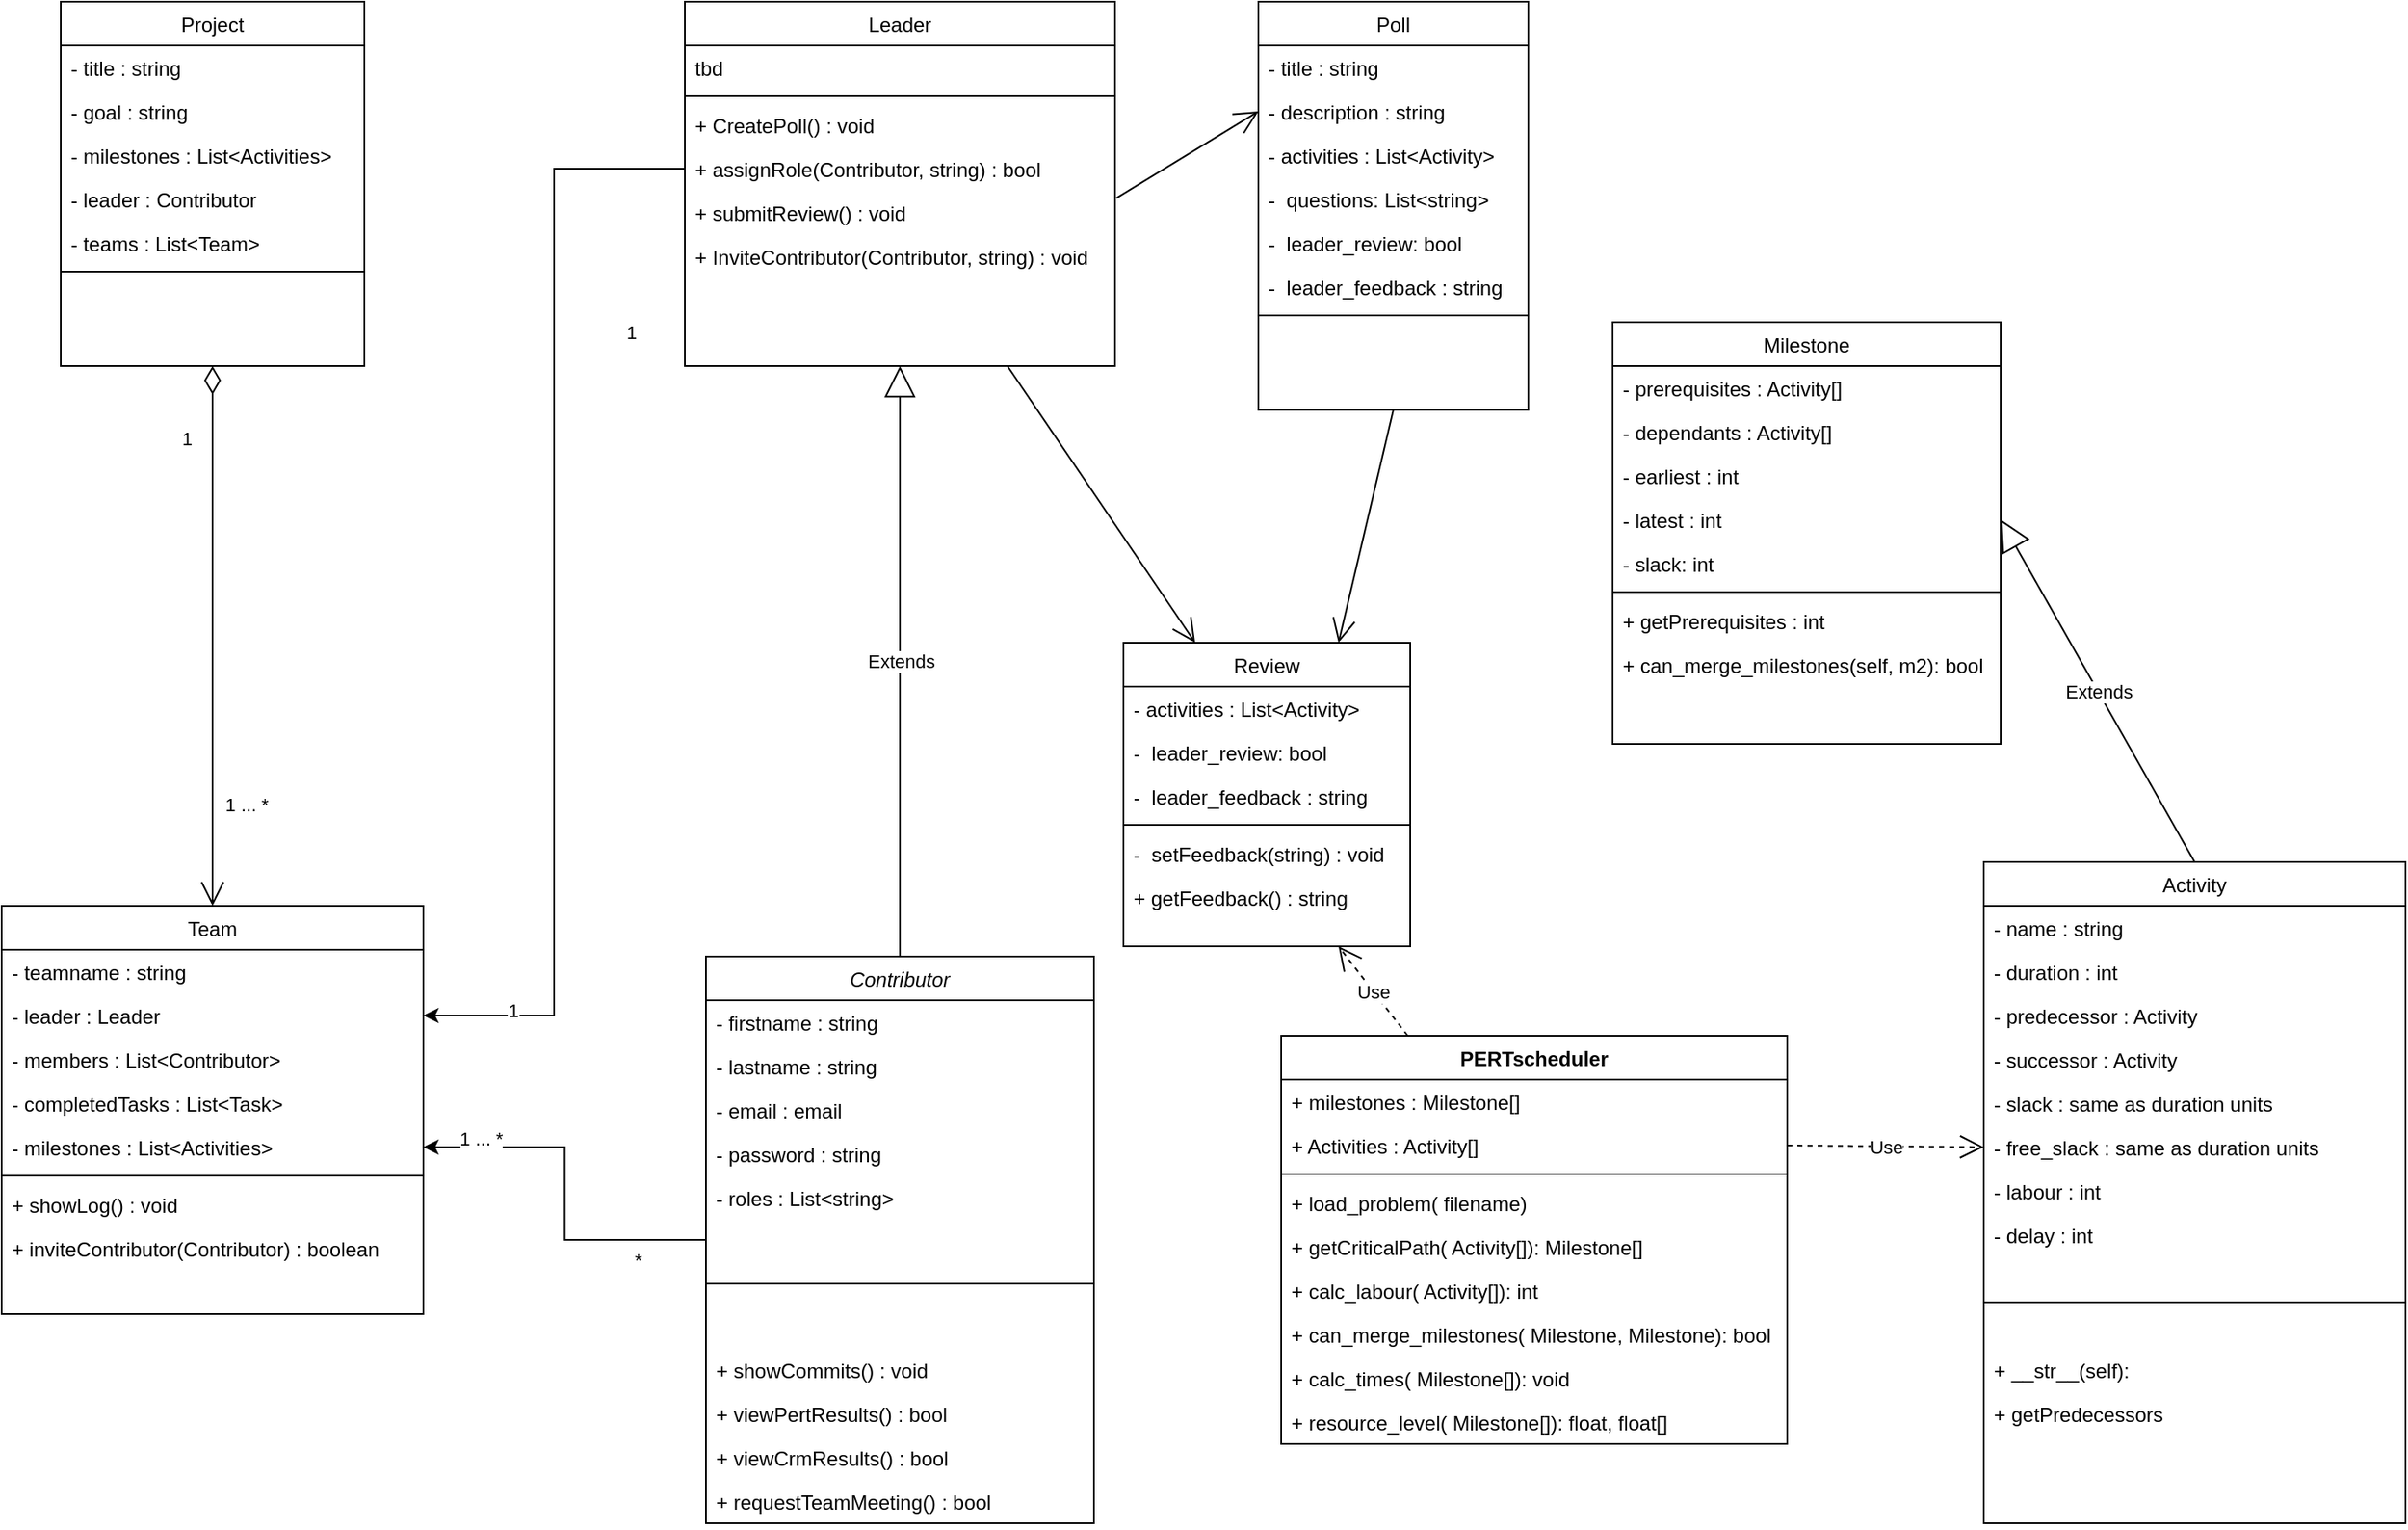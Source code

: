 <mxfile version="14.4.4" type="device"><diagram id="C5RBs43oDa-KdzZeNtuy" name="Page-1"><mxGraphModel dx="1887" dy="2229" grid="1" gridSize="10" guides="1" tooltips="1" connect="1" arrows="1" fold="1" page="1" pageScale="1" pageWidth="827" pageHeight="1169" math="0" shadow="0"><root><mxCell id="WIyWlLk6GJQsqaUBKTNV-0"/><mxCell id="WIyWlLk6GJQsqaUBKTNV-1" parent="WIyWlLk6GJQsqaUBKTNV-0"/><mxCell id="zkfFHV4jXpPFQw0GAbJ--0" value="Contributor" style="swimlane;fontStyle=2;align=center;verticalAlign=top;childLayout=stackLayout;horizontal=1;startSize=26;horizontalStack=0;resizeParent=1;resizeLast=0;collapsible=1;marginBottom=0;rounded=0;shadow=0;strokeWidth=1;" parent="WIyWlLk6GJQsqaUBKTNV-1" vertex="1"><mxGeometry x="-227.5" y="-554" width="230" height="336" as="geometry"><mxRectangle x="230" y="140" width="160" height="26" as="alternateBounds"/></mxGeometry></mxCell><mxCell id="zkfFHV4jXpPFQw0GAbJ--1" value="- firstname : string" style="text;align=left;verticalAlign=top;spacingLeft=4;spacingRight=4;overflow=hidden;rotatable=0;points=[[0,0.5],[1,0.5]];portConstraint=eastwest;" parent="zkfFHV4jXpPFQw0GAbJ--0" vertex="1"><mxGeometry y="26" width="230" height="26" as="geometry"/></mxCell><mxCell id="zkfFHV4jXpPFQw0GAbJ--2" value="- lastname : string" style="text;align=left;verticalAlign=top;spacingLeft=4;spacingRight=4;overflow=hidden;rotatable=0;points=[[0,0.5],[1,0.5]];portConstraint=eastwest;rounded=0;shadow=0;html=0;" parent="zkfFHV4jXpPFQw0GAbJ--0" vertex="1"><mxGeometry y="52" width="230" height="26" as="geometry"/></mxCell><mxCell id="zkfFHV4jXpPFQw0GAbJ--3" value="- email : email" style="text;align=left;verticalAlign=top;spacingLeft=4;spacingRight=4;overflow=hidden;rotatable=0;points=[[0,0.5],[1,0.5]];portConstraint=eastwest;rounded=0;shadow=0;html=0;" parent="zkfFHV4jXpPFQw0GAbJ--0" vertex="1"><mxGeometry y="78" width="230" height="26" as="geometry"/></mxCell><mxCell id="mMyYMIlXnBvSzYlqpb_L-0" value="- password : string" style="text;align=left;verticalAlign=top;spacingLeft=4;spacingRight=4;overflow=hidden;rotatable=0;points=[[0,0.5],[1,0.5]];portConstraint=eastwest;rounded=0;shadow=0;html=0;" parent="zkfFHV4jXpPFQw0GAbJ--0" vertex="1"><mxGeometry y="104" width="230" height="26" as="geometry"/></mxCell><mxCell id="mMyYMIlXnBvSzYlqpb_L-1" value="- roles : List&lt;string&gt;" style="text;align=left;verticalAlign=top;spacingLeft=4;spacingRight=4;overflow=hidden;rotatable=0;points=[[0,0.5],[1,0.5]];portConstraint=eastwest;rounded=0;shadow=0;html=0;" parent="zkfFHV4jXpPFQw0GAbJ--0" vertex="1"><mxGeometry y="130" width="230" height="26" as="geometry"/></mxCell><mxCell id="zkfFHV4jXpPFQw0GAbJ--4" value="" style="line;html=1;strokeWidth=1;align=left;verticalAlign=middle;spacingTop=-1;spacingLeft=3;spacingRight=3;rotatable=0;labelPosition=right;points=[];portConstraint=eastwest;" parent="zkfFHV4jXpPFQw0GAbJ--0" vertex="1"><mxGeometry y="156" width="230" height="76" as="geometry"/></mxCell><mxCell id="zkfFHV4jXpPFQw0GAbJ--24" value="+ showCommits() : void" style="text;align=left;verticalAlign=top;spacingLeft=4;spacingRight=4;overflow=hidden;rotatable=0;points=[[0,0.5],[1,0.5]];portConstraint=eastwest;" parent="zkfFHV4jXpPFQw0GAbJ--0" vertex="1"><mxGeometry y="232" width="230" height="26" as="geometry"/></mxCell><mxCell id="zTDlaWQzGtv6-AodyAiM-86" value="+ viewPertResults() : bool" style="text;align=left;verticalAlign=top;spacingLeft=4;spacingRight=4;overflow=hidden;rotatable=0;points=[[0,0.5],[1,0.5]];portConstraint=eastwest;" parent="zkfFHV4jXpPFQw0GAbJ--0" vertex="1"><mxGeometry y="258" width="230" height="26" as="geometry"/></mxCell><mxCell id="zTDlaWQzGtv6-AodyAiM-60" value="+ viewCrmResults() : bool" style="text;align=left;verticalAlign=top;spacingLeft=4;spacingRight=4;overflow=hidden;rotatable=0;points=[[0,0.5],[1,0.5]];portConstraint=eastwest;" parent="zkfFHV4jXpPFQw0GAbJ--0" vertex="1"><mxGeometry y="284" width="230" height="26" as="geometry"/></mxCell><mxCell id="mMyYMIlXnBvSzYlqpb_L-12" value="+ requestTeamMeeting() : bool" style="text;align=left;verticalAlign=top;spacingLeft=4;spacingRight=4;overflow=hidden;rotatable=0;points=[[0,0.5],[1,0.5]];portConstraint=eastwest;" parent="zkfFHV4jXpPFQw0GAbJ--0" vertex="1"><mxGeometry y="310" width="230" height="26" as="geometry"/></mxCell><mxCell id="zkfFHV4jXpPFQw0GAbJ--17" value="Leader" style="swimlane;fontStyle=0;align=center;verticalAlign=top;childLayout=stackLayout;horizontal=1;startSize=26;horizontalStack=0;resizeParent=1;resizeLast=0;collapsible=1;marginBottom=0;rounded=0;shadow=0;strokeWidth=1;" parent="WIyWlLk6GJQsqaUBKTNV-1" vertex="1"><mxGeometry x="-240" y="-1120" width="255" height="216" as="geometry"><mxRectangle x="550" y="140" width="160" height="26" as="alternateBounds"/></mxGeometry></mxCell><mxCell id="zkfFHV4jXpPFQw0GAbJ--18" value="tbd" style="text;align=left;verticalAlign=top;spacingLeft=4;spacingRight=4;overflow=hidden;rotatable=0;points=[[0,0.5],[1,0.5]];portConstraint=eastwest;" parent="zkfFHV4jXpPFQw0GAbJ--17" vertex="1"><mxGeometry y="26" width="255" height="26" as="geometry"/></mxCell><mxCell id="zkfFHV4jXpPFQw0GAbJ--23" value="" style="line;html=1;strokeWidth=1;align=left;verticalAlign=middle;spacingTop=-1;spacingLeft=3;spacingRight=3;rotatable=0;labelPosition=right;points=[];portConstraint=eastwest;" parent="zkfFHV4jXpPFQw0GAbJ--17" vertex="1"><mxGeometry y="52" width="255" height="8" as="geometry"/></mxCell><mxCell id="zTDlaWQzGtv6-AodyAiM-107" value="+ CreatePoll() : void" style="text;align=left;verticalAlign=top;spacingLeft=4;spacingRight=4;overflow=hidden;rotatable=0;points=[[0,0.5],[1,0.5]];portConstraint=eastwest;" parent="zkfFHV4jXpPFQw0GAbJ--17" vertex="1"><mxGeometry y="60" width="255" height="26" as="geometry"/></mxCell><mxCell id="zTDlaWQzGtv6-AodyAiM-81" value="+ assignRole(Contributor, string) : bool" style="text;align=left;verticalAlign=top;spacingLeft=4;spacingRight=4;overflow=hidden;rotatable=0;points=[[0,0.5],[1,0.5]];portConstraint=eastwest;" parent="zkfFHV4jXpPFQw0GAbJ--17" vertex="1"><mxGeometry y="86" width="255" height="26" as="geometry"/></mxCell><mxCell id="jxqnZkA10zLPc2rTyy5A-19" value="+ submitReview() : void" style="text;align=left;verticalAlign=top;spacingLeft=4;spacingRight=4;overflow=hidden;rotatable=0;points=[[0,0.5],[1,0.5]];portConstraint=eastwest;" parent="zkfFHV4jXpPFQw0GAbJ--17" vertex="1"><mxGeometry y="112" width="255" height="26" as="geometry"/></mxCell><mxCell id="zTDlaWQzGtv6-AodyAiM-108" value="+ InviteContributor(Contributor, string) : void" style="text;align=left;verticalAlign=top;spacingLeft=4;spacingRight=4;overflow=hidden;rotatable=0;points=[[0,0.5],[1,0.5]];portConstraint=eastwest;" parent="zkfFHV4jXpPFQw0GAbJ--17" vertex="1"><mxGeometry y="138" width="255" height="26" as="geometry"/></mxCell><mxCell id="jxqnZkA10zLPc2rTyy5A-0" value="Extends" style="endArrow=block;endSize=16;endFill=0;html=1;exitX=0.5;exitY=0;exitDx=0;exitDy=0;entryX=0.5;entryY=1;entryDx=0;entryDy=0;" parent="WIyWlLk6GJQsqaUBKTNV-1" source="zkfFHV4jXpPFQw0GAbJ--0" target="zkfFHV4jXpPFQw0GAbJ--17" edge="1"><mxGeometry width="160" relative="1" as="geometry"><mxPoint x="270" y="-420" as="sourcePoint"/><mxPoint x="83" y="-500" as="targetPoint"/></mxGeometry></mxCell><mxCell id="jxqnZkA10zLPc2rTyy5A-2" value="Project" style="swimlane;fontStyle=0;align=center;verticalAlign=top;childLayout=stackLayout;horizontal=1;startSize=26;horizontalStack=0;resizeParent=1;resizeLast=0;collapsible=1;marginBottom=0;rounded=0;shadow=0;strokeWidth=1;" parent="WIyWlLk6GJQsqaUBKTNV-1" vertex="1"><mxGeometry x="-610" y="-1120" width="180" height="216" as="geometry"><mxRectangle x="550" y="140" width="160" height="26" as="alternateBounds"/></mxGeometry></mxCell><mxCell id="jxqnZkA10zLPc2rTyy5A-7" value="- title : string" style="text;align=left;verticalAlign=top;spacingLeft=4;spacingRight=4;overflow=hidden;rotatable=0;points=[[0,0.5],[1,0.5]];portConstraint=eastwest;" parent="jxqnZkA10zLPc2rTyy5A-2" vertex="1"><mxGeometry y="26" width="180" height="26" as="geometry"/></mxCell><mxCell id="jxqnZkA10zLPc2rTyy5A-34" value="- goal : string" style="text;align=left;verticalAlign=top;spacingLeft=4;spacingRight=4;overflow=hidden;rotatable=0;points=[[0,0.5],[1,0.5]];portConstraint=eastwest;" parent="jxqnZkA10zLPc2rTyy5A-2" vertex="1"><mxGeometry y="52" width="180" height="26" as="geometry"/></mxCell><mxCell id="jxqnZkA10zLPc2rTyy5A-15" value="- milestones : List&lt;Activities&gt;" style="text;align=left;verticalAlign=top;spacingLeft=4;spacingRight=4;overflow=hidden;rotatable=0;points=[[0,0.5],[1,0.5]];portConstraint=eastwest;" parent="jxqnZkA10zLPc2rTyy5A-2" vertex="1"><mxGeometry y="78" width="180" height="26" as="geometry"/></mxCell><mxCell id="zTDlaWQzGtv6-AodyAiM-46" value="- leader : Contributor" style="text;align=left;verticalAlign=top;spacingLeft=4;spacingRight=4;overflow=hidden;rotatable=0;points=[[0,0.5],[1,0.5]];portConstraint=eastwest;" parent="jxqnZkA10zLPc2rTyy5A-2" vertex="1"><mxGeometry y="104" width="180" height="26" as="geometry"/></mxCell><mxCell id="zTDlaWQzGtv6-AodyAiM-59" value="- teams : List&lt;Team&gt;" style="text;align=left;verticalAlign=top;spacingLeft=4;spacingRight=4;overflow=hidden;rotatable=0;points=[[0,0.5],[1,0.5]];portConstraint=eastwest;" parent="jxqnZkA10zLPc2rTyy5A-2" vertex="1"><mxGeometry y="130" width="180" height="26" as="geometry"/></mxCell><mxCell id="jxqnZkA10zLPc2rTyy5A-4" value="" style="line;html=1;strokeWidth=1;align=left;verticalAlign=middle;spacingTop=-1;spacingLeft=3;spacingRight=3;rotatable=0;labelPosition=right;points=[];portConstraint=eastwest;" parent="jxqnZkA10zLPc2rTyy5A-2" vertex="1"><mxGeometry y="156" width="180" height="8" as="geometry"/></mxCell><mxCell id="jxqnZkA10zLPc2rTyy5A-16" value="Poll" style="swimlane;fontStyle=0;align=center;verticalAlign=top;childLayout=stackLayout;horizontal=1;startSize=26;horizontalStack=0;resizeParent=1;resizeLast=0;collapsible=1;marginBottom=0;rounded=0;shadow=0;strokeWidth=1;" parent="WIyWlLk6GJQsqaUBKTNV-1" vertex="1"><mxGeometry x="100" y="-1120" width="160" height="242" as="geometry"><mxRectangle x="550" y="140" width="160" height="26" as="alternateBounds"/></mxGeometry></mxCell><mxCell id="jxqnZkA10zLPc2rTyy5A-17" value="- title : string" style="text;align=left;verticalAlign=top;spacingLeft=4;spacingRight=4;overflow=hidden;rotatable=0;points=[[0,0.5],[1,0.5]];portConstraint=eastwest;" parent="jxqnZkA10zLPc2rTyy5A-16" vertex="1"><mxGeometry y="26" width="160" height="26" as="geometry"/></mxCell><mxCell id="jxqnZkA10zLPc2rTyy5A-21" value="- description : string" style="text;align=left;verticalAlign=top;spacingLeft=4;spacingRight=4;overflow=hidden;rotatable=0;points=[[0,0.5],[1,0.5]];portConstraint=eastwest;" parent="jxqnZkA10zLPc2rTyy5A-16" vertex="1"><mxGeometry y="52" width="160" height="26" as="geometry"/></mxCell><mxCell id="jxqnZkA10zLPc2rTyy5A-25" value="- activities : List&lt;Activity&gt;" style="text;align=left;verticalAlign=top;spacingLeft=4;spacingRight=4;overflow=hidden;rotatable=0;points=[[0,0.5],[1,0.5]];portConstraint=eastwest;" parent="jxqnZkA10zLPc2rTyy5A-16" vertex="1"><mxGeometry y="78" width="160" height="26" as="geometry"/></mxCell><mxCell id="jxqnZkA10zLPc2rTyy5A-22" value="-  questions: List&lt;string&gt;" style="text;align=left;verticalAlign=top;spacingLeft=4;spacingRight=4;overflow=hidden;rotatable=0;points=[[0,0.5],[1,0.5]];portConstraint=eastwest;" parent="jxqnZkA10zLPc2rTyy5A-16" vertex="1"><mxGeometry y="104" width="160" height="26" as="geometry"/></mxCell><mxCell id="jxqnZkA10zLPc2rTyy5A-23" value="-  leader_review: bool" style="text;align=left;verticalAlign=top;spacingLeft=4;spacingRight=4;overflow=hidden;rotatable=0;points=[[0,0.5],[1,0.5]];portConstraint=eastwest;" parent="jxqnZkA10zLPc2rTyy5A-16" vertex="1"><mxGeometry y="130" width="160" height="26" as="geometry"/></mxCell><mxCell id="jxqnZkA10zLPc2rTyy5A-24" value="-  leader_feedback : string" style="text;align=left;verticalAlign=top;spacingLeft=4;spacingRight=4;overflow=hidden;rotatable=0;points=[[0,0.5],[1,0.5]];portConstraint=eastwest;" parent="jxqnZkA10zLPc2rTyy5A-16" vertex="1"><mxGeometry y="156" width="160" height="26" as="geometry"/></mxCell><mxCell id="jxqnZkA10zLPc2rTyy5A-18" value="" style="line;html=1;strokeWidth=1;align=left;verticalAlign=middle;spacingTop=-1;spacingLeft=3;spacingRight=3;rotatable=0;labelPosition=right;points=[];portConstraint=eastwest;" parent="jxqnZkA10zLPc2rTyy5A-16" vertex="1"><mxGeometry y="182" width="160" height="8" as="geometry"/></mxCell><mxCell id="zTDlaWQzGtv6-AodyAiM-2" value="Review" style="swimlane;fontStyle=0;align=center;verticalAlign=top;childLayout=stackLayout;horizontal=1;startSize=26;horizontalStack=0;resizeParent=1;resizeLast=0;collapsible=1;marginBottom=0;rounded=0;shadow=0;strokeWidth=1;" parent="WIyWlLk6GJQsqaUBKTNV-1" vertex="1"><mxGeometry x="20" y="-740" width="170" height="180" as="geometry"><mxRectangle x="550" y="140" width="160" height="26" as="alternateBounds"/></mxGeometry></mxCell><mxCell id="zTDlaWQzGtv6-AodyAiM-5" value="- activities : List&lt;Activity&gt;" style="text;align=left;verticalAlign=top;spacingLeft=4;spacingRight=4;overflow=hidden;rotatable=0;points=[[0,0.5],[1,0.5]];portConstraint=eastwest;" parent="zTDlaWQzGtv6-AodyAiM-2" vertex="1"><mxGeometry y="26" width="170" height="26" as="geometry"/></mxCell><mxCell id="zTDlaWQzGtv6-AodyAiM-7" value="-  leader_review: bool" style="text;align=left;verticalAlign=top;spacingLeft=4;spacingRight=4;overflow=hidden;rotatable=0;points=[[0,0.5],[1,0.5]];portConstraint=eastwest;" parent="zTDlaWQzGtv6-AodyAiM-2" vertex="1"><mxGeometry y="52" width="170" height="26" as="geometry"/></mxCell><mxCell id="zTDlaWQzGtv6-AodyAiM-8" value="-  leader_feedback : string" style="text;align=left;verticalAlign=top;spacingLeft=4;spacingRight=4;overflow=hidden;rotatable=0;points=[[0,0.5],[1,0.5]];portConstraint=eastwest;" parent="zTDlaWQzGtv6-AodyAiM-2" vertex="1"><mxGeometry y="78" width="170" height="26" as="geometry"/></mxCell><mxCell id="zTDlaWQzGtv6-AodyAiM-9" value="" style="line;html=1;strokeWidth=1;align=left;verticalAlign=middle;spacingTop=-1;spacingLeft=3;spacingRight=3;rotatable=0;labelPosition=right;points=[];portConstraint=eastwest;" parent="zTDlaWQzGtv6-AodyAiM-2" vertex="1"><mxGeometry y="104" width="170" height="8" as="geometry"/></mxCell><mxCell id="zTDlaWQzGtv6-AodyAiM-97" value="-  setFeedback(string) : void" style="text;align=left;verticalAlign=top;spacingLeft=4;spacingRight=4;overflow=hidden;rotatable=0;points=[[0,0.5],[1,0.5]];portConstraint=eastwest;" parent="zTDlaWQzGtv6-AodyAiM-2" vertex="1"><mxGeometry y="112" width="170" height="26" as="geometry"/></mxCell><mxCell id="zTDlaWQzGtv6-AodyAiM-104" value="+ getFeedback() : string" style="text;align=left;verticalAlign=top;spacingLeft=4;spacingRight=4;overflow=hidden;rotatable=0;points=[[0,0.5],[1,0.5]];portConstraint=eastwest;" parent="zTDlaWQzGtv6-AodyAiM-2" vertex="1"><mxGeometry y="138" width="170" height="26" as="geometry"/></mxCell><mxCell id="zTDlaWQzGtv6-AodyAiM-24" value="Activity" style="swimlane;fontStyle=0;align=center;verticalAlign=top;childLayout=stackLayout;horizontal=1;startSize=26;horizontalStack=0;resizeParent=1;resizeLast=0;collapsible=1;marginBottom=0;rounded=0;shadow=0;strokeWidth=1;" parent="WIyWlLk6GJQsqaUBKTNV-1" vertex="1"><mxGeometry x="530" y="-610" width="250" height="392" as="geometry"><mxRectangle x="130" y="380" width="160" height="26" as="alternateBounds"/></mxGeometry></mxCell><mxCell id="btUpzb4KIbOAnBp8oF6F-0" value="- name : string" style="text;align=left;verticalAlign=top;spacingLeft=4;spacingRight=4;overflow=hidden;rotatable=0;points=[[0,0.5],[1,0.5]];portConstraint=eastwest;" parent="zTDlaWQzGtv6-AodyAiM-24" vertex="1"><mxGeometry y="26" width="250" height="26" as="geometry"/></mxCell><mxCell id="btUpzb4KIbOAnBp8oF6F-9" value="- duration : int" style="text;align=left;verticalAlign=top;spacingLeft=4;spacingRight=4;overflow=hidden;rotatable=0;points=[[0,0.5],[1,0.5]];portConstraint=eastwest;" parent="zTDlaWQzGtv6-AodyAiM-24" vertex="1"><mxGeometry y="52" width="250" height="26" as="geometry"/></mxCell><mxCell id="zTDlaWQzGtv6-AodyAiM-31" value="- predecessor : Activity" style="text;align=left;verticalAlign=top;spacingLeft=4;spacingRight=4;overflow=hidden;rotatable=0;points=[[0,0.5],[1,0.5]];portConstraint=eastwest;" parent="zTDlaWQzGtv6-AodyAiM-24" vertex="1"><mxGeometry y="78" width="250" height="26" as="geometry"/></mxCell><mxCell id="btUpzb4KIbOAnBp8oF6F-1" value="- successor : Activity" style="text;align=left;verticalAlign=top;spacingLeft=4;spacingRight=4;overflow=hidden;rotatable=0;points=[[0,0.5],[1,0.5]];portConstraint=eastwest;" parent="zTDlaWQzGtv6-AodyAiM-24" vertex="1"><mxGeometry y="104" width="250" height="26" as="geometry"/></mxCell><mxCell id="btUpzb4KIbOAnBp8oF6F-2" value="- slack : same as duration units" style="text;align=left;verticalAlign=top;spacingLeft=4;spacingRight=4;overflow=hidden;rotatable=0;points=[[0,0.5],[1,0.5]];portConstraint=eastwest;" parent="zTDlaWQzGtv6-AodyAiM-24" vertex="1"><mxGeometry y="130" width="250" height="26" as="geometry"/></mxCell><mxCell id="zTDlaWQzGtv6-AodyAiM-32" value="- free_slack : same as duration units" style="text;align=left;verticalAlign=top;spacingLeft=4;spacingRight=4;overflow=hidden;rotatable=0;points=[[0,0.5],[1,0.5]];portConstraint=eastwest;" parent="zTDlaWQzGtv6-AodyAiM-24" vertex="1"><mxGeometry y="156" width="250" height="26" as="geometry"/></mxCell><mxCell id="btUpzb4KIbOAnBp8oF6F-3" value="- labour : int" style="text;align=left;verticalAlign=top;spacingLeft=4;spacingRight=4;overflow=hidden;rotatable=0;points=[[0,0.5],[1,0.5]];portConstraint=eastwest;" parent="zTDlaWQzGtv6-AodyAiM-24" vertex="1"><mxGeometry y="182" width="250" height="26" as="geometry"/></mxCell><mxCell id="btUpzb4KIbOAnBp8oF6F-10" value="- delay : int" style="text;align=left;verticalAlign=top;spacingLeft=4;spacingRight=4;overflow=hidden;rotatable=0;points=[[0,0.5],[1,0.5]];portConstraint=eastwest;" parent="zTDlaWQzGtv6-AodyAiM-24" vertex="1"><mxGeometry y="208" width="250" height="26" as="geometry"/></mxCell><mxCell id="zTDlaWQzGtv6-AodyAiM-37" value="" style="line;html=1;strokeWidth=1;align=left;verticalAlign=middle;spacingTop=-1;spacingLeft=3;spacingRight=3;rotatable=0;labelPosition=right;points=[];portConstraint=eastwest;" parent="zTDlaWQzGtv6-AodyAiM-24" vertex="1"><mxGeometry y="234" width="250" height="54" as="geometry"/></mxCell><mxCell id="zTDlaWQzGtv6-AodyAiM-39" value="+ __str__(self):" style="text;align=left;verticalAlign=top;spacingLeft=4;spacingRight=4;overflow=hidden;rotatable=0;points=[[0,0.5],[1,0.5]];portConstraint=eastwest;" parent="zTDlaWQzGtv6-AodyAiM-24" vertex="1"><mxGeometry y="288" width="250" height="26" as="geometry"/></mxCell><mxCell id="IH3E6BNqXFR_okWNq5ng-0" value="+ getPredecessors" style="text;align=left;verticalAlign=top;spacingLeft=4;spacingRight=4;overflow=hidden;rotatable=0;points=[[0,0.5],[1,0.5]];portConstraint=eastwest;" vertex="1" parent="zTDlaWQzGtv6-AodyAiM-24"><mxGeometry y="314" width="250" height="26" as="geometry"/></mxCell><mxCell id="jxqnZkA10zLPc2rTyy5A-26" value="Team" style="swimlane;fontStyle=0;align=center;verticalAlign=top;childLayout=stackLayout;horizontal=1;startSize=26;horizontalStack=0;resizeParent=1;resizeLast=0;collapsible=1;marginBottom=0;rounded=0;shadow=0;strokeWidth=1;" parent="WIyWlLk6GJQsqaUBKTNV-1" vertex="1"><mxGeometry x="-645" y="-584" width="250" height="242" as="geometry"><mxRectangle x="550" y="140" width="160" height="26" as="alternateBounds"/></mxGeometry></mxCell><mxCell id="jxqnZkA10zLPc2rTyy5A-27" value="- teamname : string" style="text;align=left;verticalAlign=top;spacingLeft=4;spacingRight=4;overflow=hidden;rotatable=0;points=[[0,0.5],[1,0.5]];portConstraint=eastwest;" parent="jxqnZkA10zLPc2rTyy5A-26" vertex="1"><mxGeometry y="26" width="250" height="26" as="geometry"/></mxCell><mxCell id="zTDlaWQzGtv6-AodyAiM-1" value="- leader : Leader" style="text;align=left;verticalAlign=top;spacingLeft=4;spacingRight=4;overflow=hidden;rotatable=0;points=[[0,0.5],[1,0.5]];portConstraint=eastwest;" parent="jxqnZkA10zLPc2rTyy5A-26" vertex="1"><mxGeometry y="52" width="250" height="26" as="geometry"/></mxCell><mxCell id="zTDlaWQzGtv6-AodyAiM-0" value="- members : List&lt;Contributor&gt;" style="text;align=left;verticalAlign=top;spacingLeft=4;spacingRight=4;overflow=hidden;rotatable=0;points=[[0,0.5],[1,0.5]];portConstraint=eastwest;" parent="jxqnZkA10zLPc2rTyy5A-26" vertex="1"><mxGeometry y="78" width="250" height="26" as="geometry"/></mxCell><mxCell id="jxqnZkA10zLPc2rTyy5A-28" value="- completedTasks : List&lt;Task&gt;" style="text;align=left;verticalAlign=top;spacingLeft=4;spacingRight=4;overflow=hidden;rotatable=0;points=[[0,0.5],[1,0.5]];portConstraint=eastwest;" parent="jxqnZkA10zLPc2rTyy5A-26" vertex="1"><mxGeometry y="104" width="250" height="26" as="geometry"/></mxCell><mxCell id="jxqnZkA10zLPc2rTyy5A-30" value="- milestones : List&lt;Activities&gt;" style="text;align=left;verticalAlign=top;spacingLeft=4;spacingRight=4;overflow=hidden;rotatable=0;points=[[0,0.5],[1,0.5]];portConstraint=eastwest;" parent="jxqnZkA10zLPc2rTyy5A-26" vertex="1"><mxGeometry y="130" width="250" height="26" as="geometry"/></mxCell><mxCell id="jxqnZkA10zLPc2rTyy5A-31" value="" style="line;html=1;strokeWidth=1;align=left;verticalAlign=middle;spacingTop=-1;spacingLeft=3;spacingRight=3;rotatable=0;labelPosition=right;points=[];portConstraint=eastwest;" parent="jxqnZkA10zLPc2rTyy5A-26" vertex="1"><mxGeometry y="156" width="250" height="8" as="geometry"/></mxCell><mxCell id="jxqnZkA10zLPc2rTyy5A-32" value="+ showLog() : void" style="text;align=left;verticalAlign=top;spacingLeft=4;spacingRight=4;overflow=hidden;rotatable=0;points=[[0,0.5],[1,0.5]];portConstraint=eastwest;" parent="jxqnZkA10zLPc2rTyy5A-26" vertex="1"><mxGeometry y="164" width="250" height="26" as="geometry"/></mxCell><mxCell id="jxqnZkA10zLPc2rTyy5A-33" value="+ inviteContributor(Contributor) : boolean" style="text;align=left;verticalAlign=top;spacingLeft=4;spacingRight=4;overflow=hidden;rotatable=0;points=[[0,0.5],[1,0.5]];portConstraint=eastwest;" parent="jxqnZkA10zLPc2rTyy5A-26" vertex="1"><mxGeometry y="190" width="250" height="26" as="geometry"/></mxCell><mxCell id="zTDlaWQzGtv6-AodyAiM-57" style="edgeStyle=orthogonalEdgeStyle;rounded=0;orthogonalLoop=1;jettySize=auto;html=1;exitX=0;exitY=0.5;exitDx=0;exitDy=0;entryX=1;entryY=0.5;entryDx=0;entryDy=0;" parent="WIyWlLk6GJQsqaUBKTNV-1" source="zTDlaWQzGtv6-AodyAiM-81" target="zTDlaWQzGtv6-AodyAiM-1" edge="1"><mxGeometry relative="1" as="geometry"><mxPoint x="15" y="-601.0" as="sourcePoint"/></mxGeometry></mxCell><mxCell id="zTDlaWQzGtv6-AodyAiM-78" value="1" style="edgeLabel;html=1;align=center;verticalAlign=middle;resizable=0;points=[];" parent="zTDlaWQzGtv6-AodyAiM-57" vertex="1" connectable="0"><mxGeometry x="-0.101" y="3" relative="1" as="geometry"><mxPoint x="42" y="-121" as="offset"/></mxGeometry></mxCell><mxCell id="zTDlaWQzGtv6-AodyAiM-79" value="1" style="edgeLabel;html=1;align=center;verticalAlign=middle;resizable=0;points=[];" parent="zTDlaWQzGtv6-AodyAiM-57" vertex="1" connectable="0"><mxGeometry x="0.839" y="-3" relative="1" as="geometry"><mxPoint as="offset"/></mxGeometry></mxCell><mxCell id="zTDlaWQzGtv6-AodyAiM-58" style="edgeStyle=orthogonalEdgeStyle;rounded=0;orthogonalLoop=1;jettySize=auto;html=1;exitX=0;exitY=0.5;exitDx=0;exitDy=0;entryX=1;entryY=0.5;entryDx=0;entryDy=0;" parent="WIyWlLk6GJQsqaUBKTNV-1" source="zkfFHV4jXpPFQw0GAbJ--0" target="jxqnZkA10zLPc2rTyy5A-30" edge="1"><mxGeometry relative="1" as="geometry"/></mxCell><mxCell id="zTDlaWQzGtv6-AodyAiM-80" value="1 ... *" style="edgeLabel;html=1;align=center;verticalAlign=middle;resizable=0;points=[];" parent="zTDlaWQzGtv6-AodyAiM-58" vertex="1" connectable="0"><mxGeometry x="0.69" y="-5" relative="1" as="geometry"><mxPoint x="-1" as="offset"/></mxGeometry></mxCell><mxCell id="zTDlaWQzGtv6-AodyAiM-83" value="*" style="edgeLabel;html=1;align=center;verticalAlign=middle;resizable=0;points=[];" parent="zTDlaWQzGtv6-AodyAiM-58" vertex="1" connectable="0"><mxGeometry x="-0.489" y="4" relative="1" as="geometry"><mxPoint x="16.67" y="8" as="offset"/></mxGeometry></mxCell><mxCell id="zTDlaWQzGtv6-AodyAiM-61" value="Milestone" style="swimlane;fontStyle=0;align=center;verticalAlign=top;childLayout=stackLayout;horizontal=1;startSize=26;horizontalStack=0;resizeParent=1;resizeLast=0;collapsible=1;marginBottom=0;rounded=0;shadow=0;strokeWidth=1;" parent="WIyWlLk6GJQsqaUBKTNV-1" vertex="1"><mxGeometry x="310" y="-930" width="230" height="250" as="geometry"><mxRectangle x="550" y="140" width="160" height="26" as="alternateBounds"/></mxGeometry></mxCell><mxCell id="zTDlaWQzGtv6-AodyAiM-65" value="- prerequisites : Activity[]" style="text;align=left;verticalAlign=top;spacingLeft=4;spacingRight=4;overflow=hidden;rotatable=0;points=[[0,0.5],[1,0.5]];portConstraint=eastwest;" parent="zTDlaWQzGtv6-AodyAiM-61" vertex="1"><mxGeometry y="26" width="230" height="26" as="geometry"/></mxCell><mxCell id="btUpzb4KIbOAnBp8oF6F-6" value="- dependants : Activity[]" style="text;align=left;verticalAlign=top;spacingLeft=4;spacingRight=4;overflow=hidden;rotatable=0;points=[[0,0.5],[1,0.5]];portConstraint=eastwest;" parent="zTDlaWQzGtv6-AodyAiM-61" vertex="1"><mxGeometry y="52" width="230" height="26" as="geometry"/></mxCell><mxCell id="btUpzb4KIbOAnBp8oF6F-5" value="- earliest : int" style="text;align=left;verticalAlign=top;spacingLeft=4;spacingRight=4;overflow=hidden;rotatable=0;points=[[0,0.5],[1,0.5]];portConstraint=eastwest;" parent="zTDlaWQzGtv6-AodyAiM-61" vertex="1"><mxGeometry y="78" width="230" height="26" as="geometry"/></mxCell><mxCell id="btUpzb4KIbOAnBp8oF6F-8" value="- latest : int" style="text;align=left;verticalAlign=top;spacingLeft=4;spacingRight=4;overflow=hidden;rotatable=0;points=[[0,0.5],[1,0.5]];portConstraint=eastwest;" parent="zTDlaWQzGtv6-AodyAiM-61" vertex="1"><mxGeometry y="104" width="230" height="26" as="geometry"/></mxCell><mxCell id="btUpzb4KIbOAnBp8oF6F-7" value="- slack: int" style="text;align=left;verticalAlign=top;spacingLeft=4;spacingRight=4;overflow=hidden;rotatable=0;points=[[0,0.5],[1,0.5]];portConstraint=eastwest;" parent="zTDlaWQzGtv6-AodyAiM-61" vertex="1"><mxGeometry y="130" width="230" height="26" as="geometry"/></mxCell><mxCell id="zTDlaWQzGtv6-AodyAiM-67" value="" style="line;html=1;strokeWidth=1;align=left;verticalAlign=middle;spacingTop=-1;spacingLeft=3;spacingRight=3;rotatable=0;labelPosition=right;points=[];portConstraint=eastwest;" parent="zTDlaWQzGtv6-AodyAiM-61" vertex="1"><mxGeometry y="156" width="230" height="8" as="geometry"/></mxCell><mxCell id="btUpzb4KIbOAnBp8oF6F-11" value="+ getPrerequisites : int" style="text;align=left;verticalAlign=top;spacingLeft=4;spacingRight=4;overflow=hidden;rotatable=0;points=[[0,0.5],[1,0.5]];portConstraint=eastwest;" parent="zTDlaWQzGtv6-AodyAiM-61" vertex="1"><mxGeometry y="164" width="230" height="26" as="geometry"/></mxCell><mxCell id="btUpzb4KIbOAnBp8oF6F-24" value="+ can_merge_milestones(self, m2): bool" style="text;align=left;verticalAlign=top;spacingLeft=4;spacingRight=4;overflow=hidden;rotatable=0;points=[[0,0.5],[1,0.5]];portConstraint=eastwest;" parent="zTDlaWQzGtv6-AodyAiM-61" vertex="1"><mxGeometry y="190" width="230" height="26" as="geometry"/></mxCell><mxCell id="zTDlaWQzGtv6-AodyAiM-84" value="1" style="endArrow=open;html=1;endSize=12;startArrow=diamondThin;startSize=14;startFill=0;edgeStyle=orthogonalEdgeStyle;align=left;verticalAlign=bottom;entryX=0.5;entryY=0;entryDx=0;entryDy=0;exitX=0.5;exitY=1;exitDx=0;exitDy=0;" parent="WIyWlLk6GJQsqaUBKTNV-1" source="jxqnZkA10zLPc2rTyy5A-2" target="jxqnZkA10zLPc2rTyy5A-26" edge="1"><mxGeometry x="-0.669" y="-20" relative="1" as="geometry"><mxPoint x="-442" y="-730" as="sourcePoint"/><mxPoint x="-340" y="-560" as="targetPoint"/><Array as="points"><mxPoint x="-520" y="-610"/><mxPoint x="-520" y="-610"/></Array><mxPoint y="-1" as="offset"/></mxGeometry></mxCell><mxCell id="zTDlaWQzGtv6-AodyAiM-85" value="1 ... *" style="edgeLabel;html=1;align=center;verticalAlign=middle;resizable=0;points=[];" parent="zTDlaWQzGtv6-AodyAiM-84" vertex="1" connectable="0"><mxGeometry x="0.693" relative="1" as="geometry"><mxPoint x="20.13" y="-11.56" as="offset"/></mxGeometry></mxCell><mxCell id="zTDlaWQzGtv6-AodyAiM-93" value="" style="endArrow=open;endFill=1;endSize=12;html=1;exitX=1.003;exitY=1.17;exitDx=0;exitDy=0;exitPerimeter=0;entryX=0;entryY=0.5;entryDx=0;entryDy=0;" parent="WIyWlLk6GJQsqaUBKTNV-1" source="zTDlaWQzGtv6-AodyAiM-81" target="jxqnZkA10zLPc2rTyy5A-21" edge="1"><mxGeometry width="160" relative="1" as="geometry"><mxPoint x="250" y="-620" as="sourcePoint"/><mxPoint x="370" y="-920" as="targetPoint"/></mxGeometry></mxCell><mxCell id="zTDlaWQzGtv6-AodyAiM-96" value="" style="endArrow=open;endFill=1;endSize=12;html=1;exitX=0.5;exitY=1;exitDx=0;exitDy=0;entryX=0.75;entryY=0;entryDx=0;entryDy=0;" parent="WIyWlLk6GJQsqaUBKTNV-1" source="jxqnZkA10zLPc2rTyy5A-16" target="zTDlaWQzGtv6-AodyAiM-2" edge="1"><mxGeometry width="160" relative="1" as="geometry"><mxPoint x="240" y="-220" as="sourcePoint"/><mxPoint x="400" y="-220" as="targetPoint"/></mxGeometry></mxCell><mxCell id="zTDlaWQzGtv6-AodyAiM-105" value="" style="endArrow=open;endFill=1;endSize=12;html=1;entryX=0.25;entryY=0;entryDx=0;entryDy=0;exitX=0.75;exitY=1;exitDx=0;exitDy=0;" parent="WIyWlLk6GJQsqaUBKTNV-1" source="zkfFHV4jXpPFQw0GAbJ--17" target="zTDlaWQzGtv6-AodyAiM-2" edge="1"><mxGeometry width="160" relative="1" as="geometry"><mxPoint x="200" y="-490" as="sourcePoint"/><mxPoint x="360" y="-500" as="targetPoint"/></mxGeometry></mxCell><mxCell id="btUpzb4KIbOAnBp8oF6F-16" value="PERTscheduler" style="swimlane;fontStyle=1;align=center;verticalAlign=top;childLayout=stackLayout;horizontal=1;startSize=26;horizontalStack=0;resizeParent=1;resizeParentMax=0;resizeLast=0;collapsible=1;marginBottom=0;" parent="WIyWlLk6GJQsqaUBKTNV-1" vertex="1"><mxGeometry x="113.5" y="-507" width="300" height="242" as="geometry"/></mxCell><mxCell id="btUpzb4KIbOAnBp8oF6F-20" value="+ milestones : Milestone[]" style="text;strokeColor=none;fillColor=none;align=left;verticalAlign=top;spacingLeft=4;spacingRight=4;overflow=hidden;rotatable=0;points=[[0,0.5],[1,0.5]];portConstraint=eastwest;" parent="btUpzb4KIbOAnBp8oF6F-16" vertex="1"><mxGeometry y="26" width="300" height="26" as="geometry"/></mxCell><mxCell id="IH3E6BNqXFR_okWNq5ng-1" value="+ Activities : Activity[]" style="text;strokeColor=none;fillColor=none;align=left;verticalAlign=top;spacingLeft=4;spacingRight=4;overflow=hidden;rotatable=0;points=[[0,0.5],[1,0.5]];portConstraint=eastwest;" vertex="1" parent="btUpzb4KIbOAnBp8oF6F-16"><mxGeometry y="52" width="300" height="26" as="geometry"/></mxCell><mxCell id="btUpzb4KIbOAnBp8oF6F-18" value="" style="line;strokeWidth=1;fillColor=none;align=left;verticalAlign=middle;spacingTop=-1;spacingLeft=3;spacingRight=3;rotatable=0;labelPosition=right;points=[];portConstraint=eastwest;" parent="btUpzb4KIbOAnBp8oF6F-16" vertex="1"><mxGeometry y="78" width="300" height="8" as="geometry"/></mxCell><mxCell id="btUpzb4KIbOAnBp8oF6F-21" value="+ load_problem( filename)" style="text;strokeColor=none;fillColor=none;align=left;verticalAlign=top;spacingLeft=4;spacingRight=4;overflow=hidden;rotatable=0;points=[[0,0.5],[1,0.5]];portConstraint=eastwest;" parent="btUpzb4KIbOAnBp8oF6F-16" vertex="1"><mxGeometry y="86" width="300" height="26" as="geometry"/></mxCell><mxCell id="btUpzb4KIbOAnBp8oF6F-19" value="+ getCriticalPath( Activity[]): Milestone[]" style="text;strokeColor=none;fillColor=none;align=left;verticalAlign=top;spacingLeft=4;spacingRight=4;overflow=hidden;rotatable=0;points=[[0,0.5],[1,0.5]];portConstraint=eastwest;" parent="btUpzb4KIbOAnBp8oF6F-16" vertex="1"><mxGeometry y="112" width="300" height="26" as="geometry"/></mxCell><mxCell id="btUpzb4KIbOAnBp8oF6F-22" value="+ calc_labour( Activity[]): int" style="text;strokeColor=none;fillColor=none;align=left;verticalAlign=top;spacingLeft=4;spacingRight=4;overflow=hidden;rotatable=0;points=[[0,0.5],[1,0.5]];portConstraint=eastwest;" parent="btUpzb4KIbOAnBp8oF6F-16" vertex="1"><mxGeometry y="138" width="300" height="26" as="geometry"/></mxCell><mxCell id="btUpzb4KIbOAnBp8oF6F-23" value="+ can_merge_milestones( Milestone, Milestone): bool" style="text;strokeColor=none;fillColor=none;align=left;verticalAlign=top;spacingLeft=4;spacingRight=4;overflow=hidden;rotatable=0;points=[[0,0.5],[1,0.5]];portConstraint=eastwest;" parent="btUpzb4KIbOAnBp8oF6F-16" vertex="1"><mxGeometry y="164" width="300" height="26" as="geometry"/></mxCell><mxCell id="btUpzb4KIbOAnBp8oF6F-25" value="+ calc_times( Milestone[]): void" style="text;strokeColor=none;fillColor=none;align=left;verticalAlign=top;spacingLeft=4;spacingRight=4;overflow=hidden;rotatable=0;points=[[0,0.5],[1,0.5]];portConstraint=eastwest;" parent="btUpzb4KIbOAnBp8oF6F-16" vertex="1"><mxGeometry y="190" width="300" height="26" as="geometry"/></mxCell><mxCell id="btUpzb4KIbOAnBp8oF6F-26" value="+ resource_level( Milestone[]): float, float[]" style="text;strokeColor=none;fillColor=none;align=left;verticalAlign=top;spacingLeft=4;spacingRight=4;overflow=hidden;rotatable=0;points=[[0,0.5],[1,0.5]];portConstraint=eastwest;" parent="btUpzb4KIbOAnBp8oF6F-16" vertex="1"><mxGeometry y="216" width="300" height="26" as="geometry"/></mxCell><mxCell id="IH3E6BNqXFR_okWNq5ng-2" value="Extends" style="endArrow=block;endSize=16;endFill=0;html=1;entryX=1;entryY=0.5;entryDx=0;entryDy=0;exitX=0.5;exitY=0;exitDx=0;exitDy=0;" edge="1" parent="WIyWlLk6GJQsqaUBKTNV-1" source="zTDlaWQzGtv6-AodyAiM-24" target="btUpzb4KIbOAnBp8oF6F-8"><mxGeometry width="160" relative="1" as="geometry"><mxPoint x="500" y="-830" as="sourcePoint"/><mxPoint x="660" y="-830" as="targetPoint"/></mxGeometry></mxCell><mxCell id="IH3E6BNqXFR_okWNq5ng-7" value="Use" style="endArrow=open;endSize=12;dashed=1;html=1;entryX=0;entryY=0.5;entryDx=0;entryDy=0;exitX=1;exitY=0.5;exitDx=0;exitDy=0;" edge="1" parent="WIyWlLk6GJQsqaUBKTNV-1" source="IH3E6BNqXFR_okWNq5ng-1" target="zTDlaWQzGtv6-AodyAiM-32"><mxGeometry width="160" relative="1" as="geometry"><mxPoint x="430" y="-410" as="sourcePoint"/><mxPoint x="590" y="-410" as="targetPoint"/></mxGeometry></mxCell><mxCell id="IH3E6BNqXFR_okWNq5ng-8" value="Use" style="endArrow=open;endSize=12;dashed=1;html=1;exitX=0.25;exitY=0;exitDx=0;exitDy=0;entryX=0.75;entryY=1;entryDx=0;entryDy=0;" edge="1" parent="WIyWlLk6GJQsqaUBKTNV-1" source="btUpzb4KIbOAnBp8oF6F-16" target="zTDlaWQzGtv6-AodyAiM-2"><mxGeometry width="160" relative="1" as="geometry"><mxPoint x="200" y="-540.0" as="sourcePoint"/><mxPoint x="130" y="-540" as="targetPoint"/></mxGeometry></mxCell></root></mxGraphModel></diagram></mxfile>